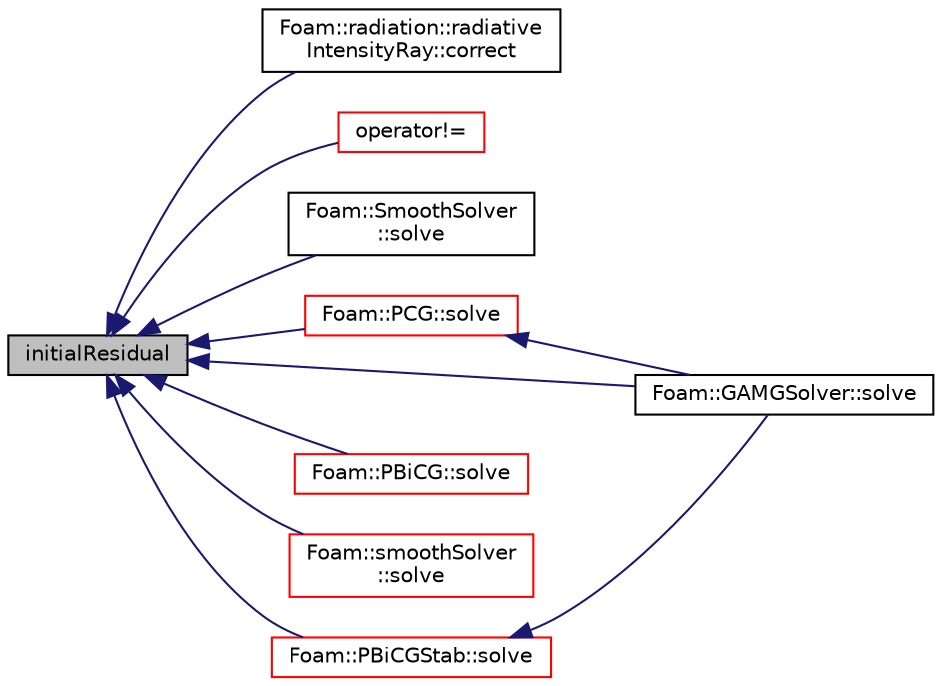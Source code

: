 digraph "initialResidual"
{
  bgcolor="transparent";
  edge [fontname="Helvetica",fontsize="10",labelfontname="Helvetica",labelfontsize="10"];
  node [fontname="Helvetica",fontsize="10",shape=record];
  rankdir="LR";
  Node38 [label="initialResidual",height=0.2,width=0.4,color="black", fillcolor="grey75", style="filled", fontcolor="black"];
  Node38 -> Node39 [dir="back",color="midnightblue",fontsize="10",style="solid",fontname="Helvetica"];
  Node39 [label="Foam::radiation::radiative\lIntensityRay::correct",height=0.2,width=0.4,color="black",URL="$a31361.html#a5d8b5f2f9d4a9af38848bb31b74a2ddf",tooltip="Update radiative intensity on i direction. "];
  Node38 -> Node40 [dir="back",color="midnightblue",fontsize="10",style="solid",fontname="Helvetica"];
  Node40 [label="operator!=",height=0.2,width=0.4,color="red",URL="$a28125.html#a2951cfedc7b3fb390eec4d7b3469ec2f"];
  Node38 -> Node42 [dir="back",color="midnightblue",fontsize="10",style="solid",fontname="Helvetica"];
  Node42 [label="Foam::SmoothSolver\l::solve",height=0.2,width=0.4,color="black",URL="$a28161.html#af2a8369a85a8532bb0c9d431c0b6e7ff",tooltip="Solve the matrix with this solver. "];
  Node38 -> Node43 [dir="back",color="midnightblue",fontsize="10",style="solid",fontname="Helvetica"];
  Node43 [label="Foam::PCG::solve",height=0.2,width=0.4,color="red",URL="$a28089.html#ad38597d099f9905e3f399b01af791bcb",tooltip="Solve the matrix with this solver. "];
  Node43 -> Node45 [dir="back",color="midnightblue",fontsize="10",style="solid",fontname="Helvetica"];
  Node45 [label="Foam::GAMGSolver::solve",height=0.2,width=0.4,color="black",URL="$a28045.html#ad38597d099f9905e3f399b01af791bcb",tooltip="Solve. "];
  Node38 -> Node47 [dir="back",color="midnightblue",fontsize="10",style="solid",fontname="Helvetica"];
  Node47 [label="Foam::PBiCG::solve",height=0.2,width=0.4,color="red",URL="$a28081.html#ad38597d099f9905e3f399b01af791bcb",tooltip="Solve the matrix with this solver. "];
  Node38 -> Node50 [dir="back",color="midnightblue",fontsize="10",style="solid",fontname="Helvetica"];
  Node50 [label="Foam::smoothSolver\l::solve",height=0.2,width=0.4,color="red",URL="$a28093.html#ad38597d099f9905e3f399b01af791bcb",tooltip="Solve the matrix with this solver. "];
  Node38 -> Node53 [dir="back",color="midnightblue",fontsize="10",style="solid",fontname="Helvetica"];
  Node53 [label="Foam::PBiCGStab::solve",height=0.2,width=0.4,color="red",URL="$a28085.html#ad38597d099f9905e3f399b01af791bcb",tooltip="Solve the matrix with this solver. "];
  Node53 -> Node45 [dir="back",color="midnightblue",fontsize="10",style="solid",fontname="Helvetica"];
  Node38 -> Node45 [dir="back",color="midnightblue",fontsize="10",style="solid",fontname="Helvetica"];
}
